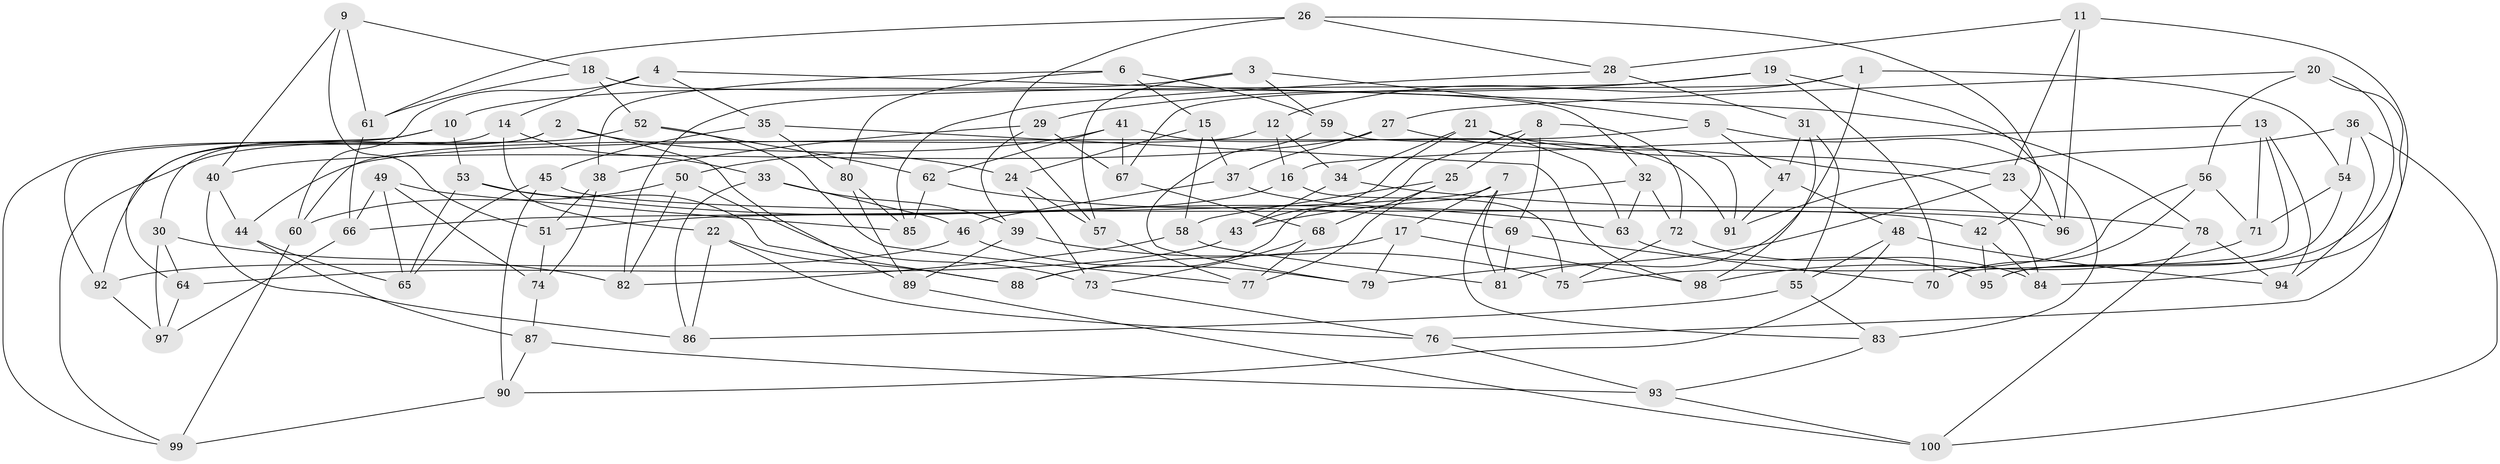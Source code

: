 // Generated by graph-tools (version 1.1) at 2025/11/02/21/25 10:11:17]
// undirected, 100 vertices, 200 edges
graph export_dot {
graph [start="1"]
  node [color=gray90,style=filled];
  1;
  2;
  3;
  4;
  5;
  6;
  7;
  8;
  9;
  10;
  11;
  12;
  13;
  14;
  15;
  16;
  17;
  18;
  19;
  20;
  21;
  22;
  23;
  24;
  25;
  26;
  27;
  28;
  29;
  30;
  31;
  32;
  33;
  34;
  35;
  36;
  37;
  38;
  39;
  40;
  41;
  42;
  43;
  44;
  45;
  46;
  47;
  48;
  49;
  50;
  51;
  52;
  53;
  54;
  55;
  56;
  57;
  58;
  59;
  60;
  61;
  62;
  63;
  64;
  65;
  66;
  67;
  68;
  69;
  70;
  71;
  72;
  73;
  74;
  75;
  76;
  77;
  78;
  79;
  80;
  81;
  82;
  83;
  84;
  85;
  86;
  87;
  88;
  89;
  90;
  91;
  92;
  93;
  94;
  95;
  96;
  97;
  98;
  99;
  100;
  1 -- 81;
  1 -- 12;
  1 -- 67;
  1 -- 54;
  2 -- 30;
  2 -- 89;
  2 -- 92;
  2 -- 24;
  3 -- 5;
  3 -- 57;
  3 -- 59;
  3 -- 10;
  4 -- 35;
  4 -- 78;
  4 -- 14;
  4 -- 60;
  5 -- 44;
  5 -- 47;
  5 -- 83;
  6 -- 59;
  6 -- 38;
  6 -- 80;
  6 -- 15;
  7 -- 17;
  7 -- 83;
  7 -- 66;
  7 -- 81;
  8 -- 69;
  8 -- 25;
  8 -- 72;
  8 -- 88;
  9 -- 18;
  9 -- 40;
  9 -- 51;
  9 -- 61;
  10 -- 99;
  10 -- 92;
  10 -- 53;
  11 -- 28;
  11 -- 84;
  11 -- 23;
  11 -- 96;
  12 -- 16;
  12 -- 34;
  12 -- 60;
  13 -- 94;
  13 -- 16;
  13 -- 71;
  13 -- 70;
  14 -- 64;
  14 -- 33;
  14 -- 22;
  15 -- 37;
  15 -- 24;
  15 -- 58;
  16 -- 51;
  16 -- 75;
  17 -- 98;
  17 -- 88;
  17 -- 79;
  18 -- 32;
  18 -- 52;
  18 -- 61;
  19 -- 96;
  19 -- 29;
  19 -- 70;
  19 -- 82;
  20 -- 76;
  20 -- 95;
  20 -- 27;
  20 -- 56;
  21 -- 63;
  21 -- 34;
  21 -- 43;
  21 -- 23;
  22 -- 76;
  22 -- 86;
  22 -- 88;
  23 -- 96;
  23 -- 79;
  24 -- 73;
  24 -- 57;
  25 -- 58;
  25 -- 77;
  25 -- 68;
  26 -- 61;
  26 -- 28;
  26 -- 57;
  26 -- 42;
  27 -- 40;
  27 -- 84;
  27 -- 37;
  28 -- 31;
  28 -- 85;
  29 -- 39;
  29 -- 67;
  29 -- 38;
  30 -- 82;
  30 -- 97;
  30 -- 64;
  31 -- 98;
  31 -- 47;
  31 -- 55;
  32 -- 43;
  32 -- 72;
  32 -- 63;
  33 -- 39;
  33 -- 86;
  33 -- 46;
  34 -- 78;
  34 -- 43;
  35 -- 80;
  35 -- 45;
  35 -- 98;
  36 -- 54;
  36 -- 94;
  36 -- 100;
  36 -- 91;
  37 -- 42;
  37 -- 46;
  38 -- 74;
  38 -- 51;
  39 -- 89;
  39 -- 75;
  40 -- 86;
  40 -- 44;
  41 -- 67;
  41 -- 62;
  41 -- 50;
  41 -- 91;
  42 -- 95;
  42 -- 84;
  43 -- 64;
  44 -- 87;
  44 -- 65;
  45 -- 96;
  45 -- 65;
  45 -- 90;
  46 -- 79;
  46 -- 92;
  47 -- 91;
  47 -- 48;
  48 -- 90;
  48 -- 94;
  48 -- 55;
  49 -- 85;
  49 -- 74;
  49 -- 65;
  49 -- 66;
  50 -- 82;
  50 -- 60;
  50 -- 73;
  51 -- 74;
  52 -- 62;
  52 -- 99;
  52 -- 77;
  53 -- 65;
  53 -- 88;
  53 -- 63;
  54 -- 95;
  54 -- 71;
  55 -- 86;
  55 -- 83;
  56 -- 71;
  56 -- 70;
  56 -- 75;
  57 -- 77;
  58 -- 82;
  58 -- 81;
  59 -- 91;
  59 -- 79;
  60 -- 99;
  61 -- 66;
  62 -- 85;
  62 -- 69;
  63 -- 95;
  64 -- 97;
  66 -- 97;
  67 -- 68;
  68 -- 73;
  68 -- 77;
  69 -- 70;
  69 -- 81;
  71 -- 98;
  72 -- 84;
  72 -- 75;
  73 -- 76;
  74 -- 87;
  76 -- 93;
  78 -- 100;
  78 -- 94;
  80 -- 85;
  80 -- 89;
  83 -- 93;
  87 -- 90;
  87 -- 93;
  89 -- 100;
  90 -- 99;
  92 -- 97;
  93 -- 100;
}
